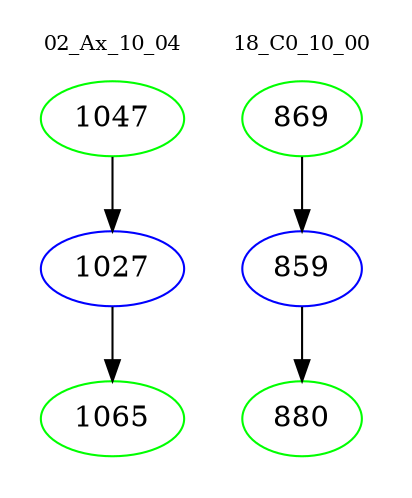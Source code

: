 digraph{
subgraph cluster_0 {
color = white
label = "02_Ax_10_04";
fontsize=10;
T0_1047 [label="1047", color="green"]
T0_1047 -> T0_1027 [color="black"]
T0_1027 [label="1027", color="blue"]
T0_1027 -> T0_1065 [color="black"]
T0_1065 [label="1065", color="green"]
}
subgraph cluster_1 {
color = white
label = "18_C0_10_00";
fontsize=10;
T1_869 [label="869", color="green"]
T1_869 -> T1_859 [color="black"]
T1_859 [label="859", color="blue"]
T1_859 -> T1_880 [color="black"]
T1_880 [label="880", color="green"]
}
}
